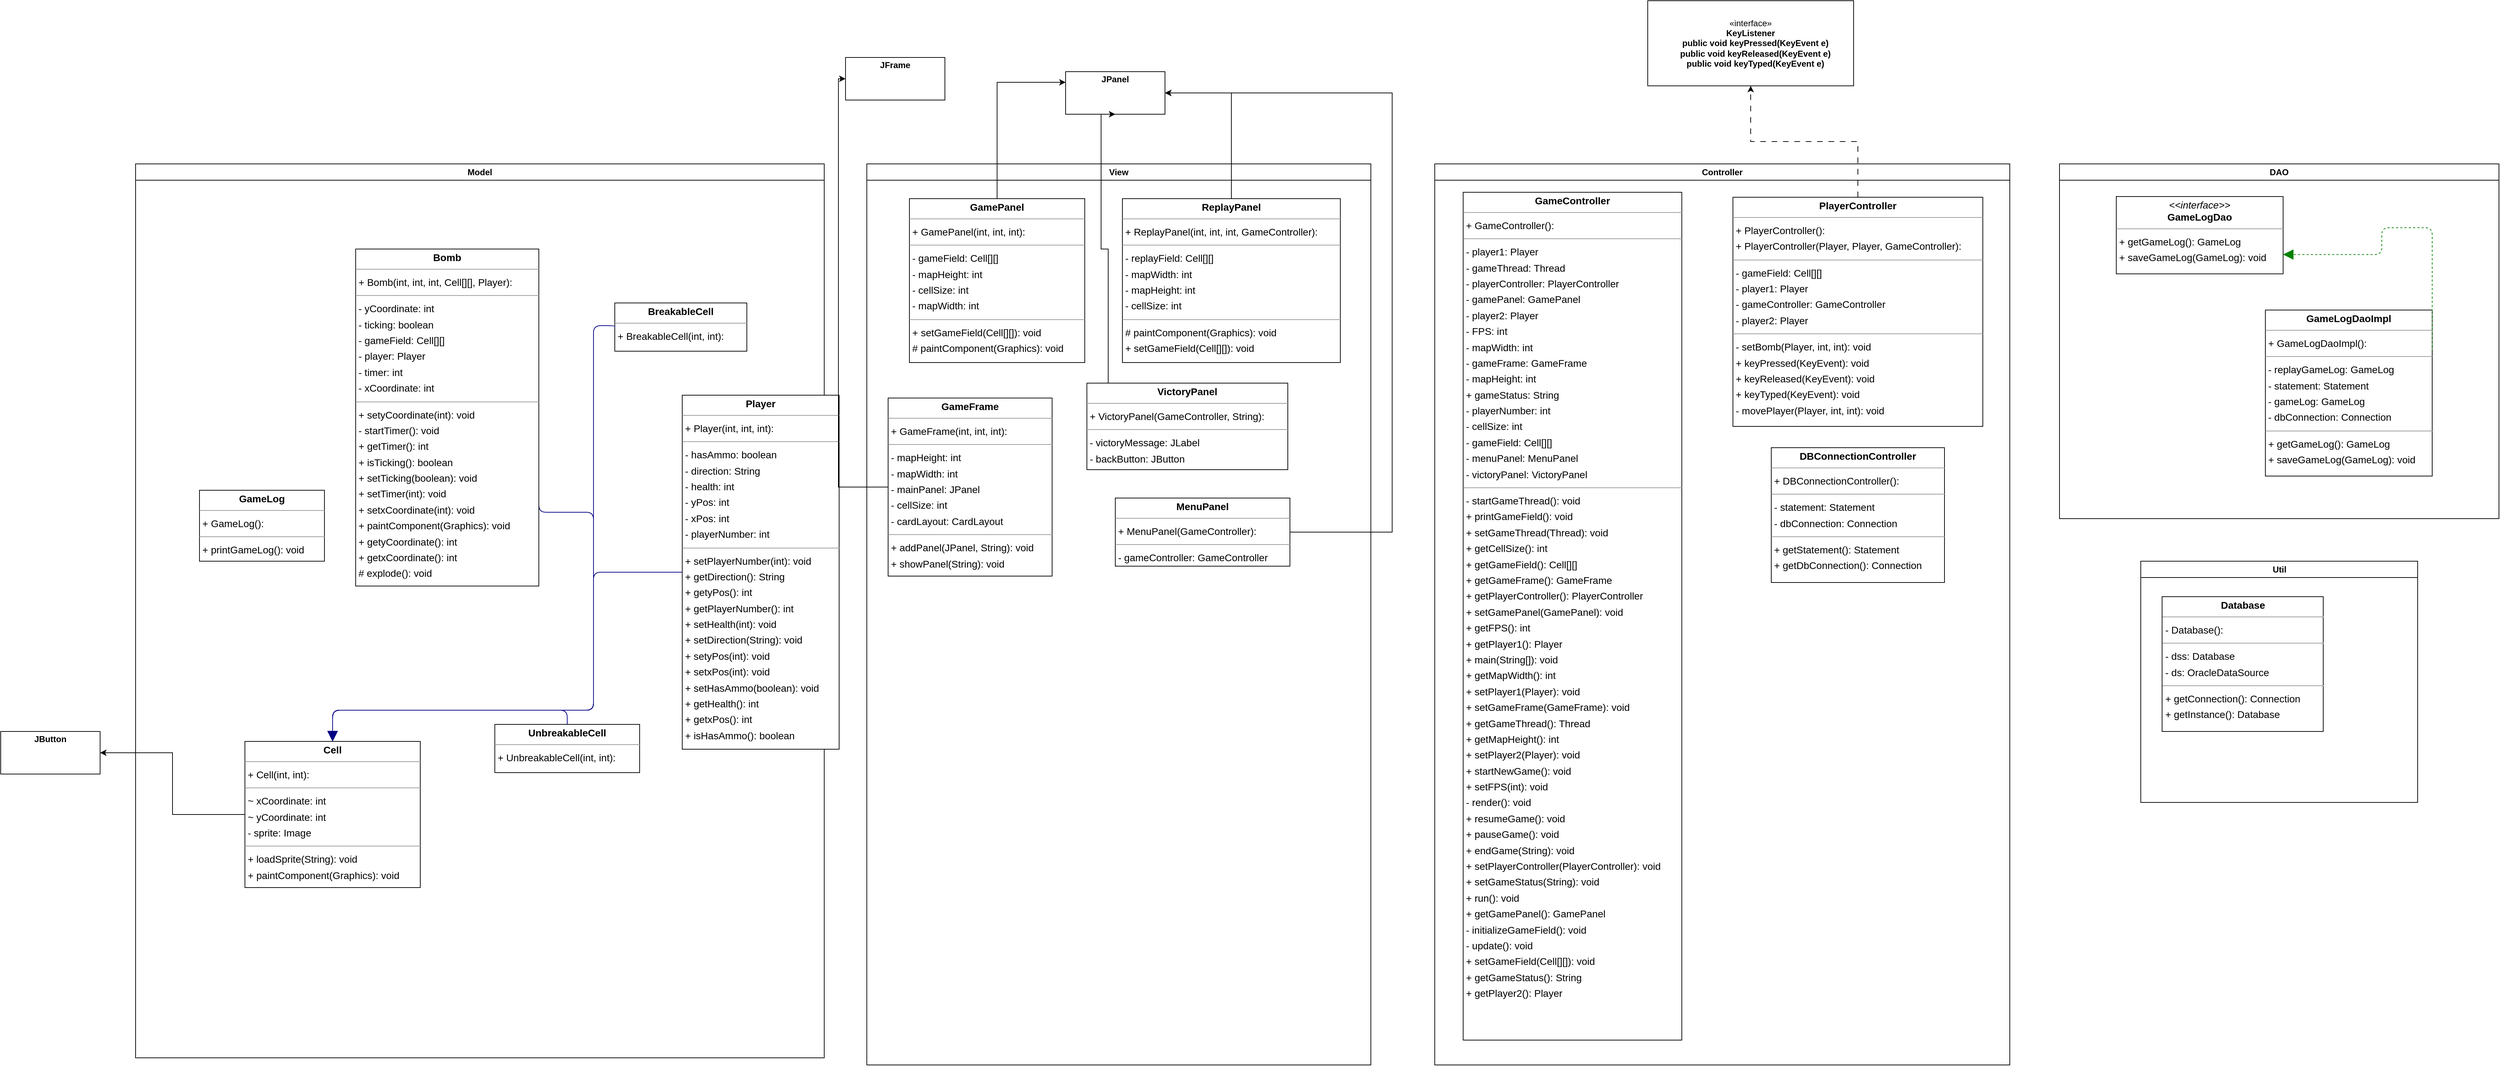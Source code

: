 <mxfile version="24.6.2" type="github">
  <diagram id="Bu6Lam7aKFqWhQBKkHUC" name="Seite-1">
    <mxGraphModel dx="5985" dy="2245" grid="1" gridSize="10" guides="1" tooltips="1" connect="1" arrows="1" fold="1" page="0" pageScale="1" pageWidth="827" pageHeight="1169" background="none" math="0" shadow="0">
      <root>
        <mxCell id="0" />
        <mxCell id="1" parent="0" />
        <mxCell id="NOHZJtmHs7OVtUt74dhB-2" value="Controller" style="swimlane;whiteSpace=wrap;html=1;" parent="1" vertex="1">
          <mxGeometry x="-260" y="100" width="810" height="1270" as="geometry" />
        </mxCell>
        <mxCell id="node14" value="&lt;p style=&quot;margin:0px;margin-top:4px;text-align:center;&quot;&gt;&lt;b&gt;GameController&lt;/b&gt;&lt;/p&gt;&lt;hr size=&quot;1&quot;/&gt;&lt;p style=&quot;margin:0 0 0 4px;line-height:1.6;&quot;&gt;+ GameController(): &lt;/p&gt;&lt;hr size=&quot;1&quot;/&gt;&lt;p style=&quot;margin:0 0 0 4px;line-height:1.6;&quot;&gt;- player1: Player&lt;br/&gt;- gameThread: Thread&lt;br/&gt;- playerController: PlayerController&lt;br/&gt;- gamePanel: GamePanel&lt;br/&gt;- player2: Player&lt;br/&gt;- FPS: int&lt;br/&gt;- mapWidth: int&lt;br/&gt;- gameFrame: GameFrame&lt;br/&gt;- mapHeight: int&lt;br/&gt;+ gameStatus: String&lt;br/&gt;- playerNumber: int&lt;br/&gt;- cellSize: int&lt;br/&gt;- gameField: Cell[][]&lt;br/&gt;- menuPanel: MenuPanel&lt;br/&gt;- victoryPanel: VictoryPanel&lt;/p&gt;&lt;hr size=&quot;1&quot;/&gt;&lt;p style=&quot;margin:0 0 0 4px;line-height:1.6;&quot;&gt;- startGameThread(): void&lt;br/&gt;+ printGameField(): void&lt;br/&gt;+ setGameThread(Thread): void&lt;br/&gt;+ getCellSize(): int&lt;br/&gt;+ getGameField(): Cell[][]&lt;br/&gt;+ getGameFrame(): GameFrame&lt;br/&gt;+ getPlayerController(): PlayerController&lt;br/&gt;+ setGamePanel(GamePanel): void&lt;br/&gt;+ getFPS(): int&lt;br/&gt;+ getPlayer1(): Player&lt;br/&gt;+ main(String[]): void&lt;br/&gt;+ getMapWidth(): int&lt;br/&gt;+ setPlayer1(Player): void&lt;br/&gt;+ setGameFrame(GameFrame): void&lt;br/&gt;+ getGameThread(): Thread&lt;br/&gt;+ getMapHeight(): int&lt;br/&gt;+ setPlayer2(Player): void&lt;br/&gt;+ startNewGame(): void&lt;br/&gt;+ setFPS(int): void&lt;br/&gt;- render(): void&lt;br/&gt;+ resumeGame(): void&lt;br/&gt;+ pauseGame(): void&lt;br/&gt;+ endGame(String): void&lt;br/&gt;+ setPlayerController(PlayerController): void&lt;br/&gt;+ setGameStatus(String): void&lt;br/&gt;+ run(): void&lt;br/&gt;+ getGamePanel(): GamePanel&lt;br/&gt;- initializeGameField(): void&lt;br/&gt;- update(): void&lt;br/&gt;+ setGameField(Cell[][]): void&lt;br/&gt;+ getGameStatus(): String&lt;br/&gt;+ getPlayer2(): Player&lt;/p&gt;" style="verticalAlign=top;align=left;overflow=fill;fontSize=14;fontFamily=Helvetica;html=1;rounded=0;shadow=0;comic=0;labelBackgroundColor=none;strokeWidth=1;" parent="NOHZJtmHs7OVtUt74dhB-2" vertex="1">
          <mxGeometry x="40" y="40" width="308" height="1195" as="geometry" />
        </mxCell>
        <mxCell id="node5" value="&lt;p style=&quot;margin:0px;margin-top:4px;text-align:center;&quot;&gt;&lt;b&gt;PlayerController&lt;/b&gt;&lt;/p&gt;&lt;hr size=&quot;1&quot;/&gt;&lt;p style=&quot;margin:0 0 0 4px;line-height:1.6;&quot;&gt;+ PlayerController(): &lt;br/&gt;+ PlayerController(Player, Player, GameController): &lt;/p&gt;&lt;hr size=&quot;1&quot;/&gt;&lt;p style=&quot;margin:0 0 0 4px;line-height:1.6;&quot;&gt;- gameField: Cell[][]&lt;br/&gt;- player1: Player&lt;br/&gt;- gameController: GameController&lt;br/&gt;- player2: Player&lt;/p&gt;&lt;hr size=&quot;1&quot;/&gt;&lt;p style=&quot;margin:0 0 0 4px;line-height:1.6;&quot;&gt;- setBomb(Player, int, int): void&lt;br/&gt;+ keyPressed(KeyEvent): void&lt;br/&gt;+ keyReleased(KeyEvent): void&lt;br/&gt;+ keyTyped(KeyEvent): void&lt;br/&gt;- movePlayer(Player, int, int): void&lt;/p&gt;" style="verticalAlign=top;align=left;overflow=fill;fontSize=14;fontFamily=Helvetica;html=1;rounded=0;shadow=0;comic=0;labelBackgroundColor=none;strokeWidth=1;" parent="NOHZJtmHs7OVtUt74dhB-2" vertex="1">
          <mxGeometry x="420" y="47" width="352" height="323" as="geometry" />
        </mxCell>
        <mxCell id="node10" value="&lt;p style=&quot;margin:0px;margin-top:4px;text-align:center;&quot;&gt;&lt;b&gt;DBConnectionController&lt;/b&gt;&lt;/p&gt;&lt;hr size=&quot;1&quot;/&gt;&lt;p style=&quot;margin:0 0 0 4px;line-height:1.6;&quot;&gt;+ DBConnectionController(): &lt;/p&gt;&lt;hr size=&quot;1&quot;/&gt;&lt;p style=&quot;margin:0 0 0 4px;line-height:1.6;&quot;&gt;- statement: Statement&lt;br/&gt;- dbConnection: Connection&lt;/p&gt;&lt;hr size=&quot;1&quot;/&gt;&lt;p style=&quot;margin:0 0 0 4px;line-height:1.6;&quot;&gt;+ getStatement(): Statement&lt;br/&gt;+ getDbConnection(): Connection&lt;/p&gt;" style="verticalAlign=top;align=left;overflow=fill;fontSize=14;fontFamily=Helvetica;html=1;rounded=0;shadow=0;comic=0;labelBackgroundColor=none;strokeWidth=1;" parent="NOHZJtmHs7OVtUt74dhB-2" vertex="1">
          <mxGeometry x="474" y="400" width="244" height="190" as="geometry" />
        </mxCell>
        <mxCell id="NOHZJtmHs7OVtUt74dhB-11" value="View" style="swimlane;whiteSpace=wrap;html=1;" parent="1" vertex="1">
          <mxGeometry x="-1060" y="100" width="710" height="1270" as="geometry" />
        </mxCell>
        <mxCell id="node0" value="&lt;p style=&quot;margin:0px;margin-top:4px;text-align:center;&quot;&gt;&lt;b&gt;GamePanel&lt;/b&gt;&lt;/p&gt;&lt;hr size=&quot;1&quot;/&gt;&lt;p style=&quot;margin:0 0 0 4px;line-height:1.6;&quot;&gt;+ GamePanel(int, int, int): &lt;/p&gt;&lt;hr size=&quot;1&quot;/&gt;&lt;p style=&quot;margin:0 0 0 4px;line-height:1.6;&quot;&gt;- gameField: Cell[][]&lt;br/&gt;- mapHeight: int&lt;br/&gt;- cellSize: int&lt;br/&gt;- mapWidth: int&lt;/p&gt;&lt;hr size=&quot;1&quot;/&gt;&lt;p style=&quot;margin:0 0 0 4px;line-height:1.6;&quot;&gt;+ setGameField(Cell[][]): void&lt;br/&gt;# paintComponent(Graphics): void&lt;/p&gt;" style="verticalAlign=top;align=left;overflow=fill;fontSize=14;fontFamily=Helvetica;html=1;rounded=0;shadow=0;comic=0;labelBackgroundColor=none;strokeWidth=1;" parent="NOHZJtmHs7OVtUt74dhB-11" vertex="1">
          <mxGeometry x="60" y="49" width="247" height="231" as="geometry" />
        </mxCell>
        <mxCell id="node17" value="&lt;p style=&quot;margin:0px;margin-top:4px;text-align:center;&quot;&gt;&lt;b&gt;ReplayPanel&lt;/b&gt;&lt;/p&gt;&lt;hr size=&quot;1&quot;/&gt;&lt;p style=&quot;margin:0 0 0 4px;line-height:1.6;&quot;&gt;+ ReplayPanel(int, int, int, GameController): &lt;/p&gt;&lt;hr size=&quot;1&quot;/&gt;&lt;p style=&quot;margin:0 0 0 4px;line-height:1.6;&quot;&gt;- replayField: Cell[][]&lt;br/&gt;- mapWidth: int&lt;br/&gt;- mapHeight: int&lt;br/&gt;- cellSize: int&lt;/p&gt;&lt;hr size=&quot;1&quot;/&gt;&lt;p style=&quot;margin:0 0 0 4px;line-height:1.6;&quot;&gt;# paintComponent(Graphics): void&lt;br/&gt;+ setGameField(Cell[][]): void&lt;/p&gt;" style="verticalAlign=top;align=left;overflow=fill;fontSize=14;fontFamily=Helvetica;html=1;rounded=0;shadow=0;comic=0;labelBackgroundColor=none;strokeWidth=1;" parent="NOHZJtmHs7OVtUt74dhB-11" vertex="1">
          <mxGeometry x="360" y="49" width="307" height="231" as="geometry" />
        </mxCell>
        <mxCell id="node9" value="&lt;p style=&quot;margin:0px;margin-top:4px;text-align:center;&quot;&gt;&lt;b&gt;GameFrame&lt;/b&gt;&lt;/p&gt;&lt;hr size=&quot;1&quot;/&gt;&lt;p style=&quot;margin:0 0 0 4px;line-height:1.6;&quot;&gt;+ GameFrame(int, int, int): &lt;/p&gt;&lt;hr size=&quot;1&quot;/&gt;&lt;p style=&quot;margin:0 0 0 4px;line-height:1.6;&quot;&gt;- mapHeight: int&lt;br/&gt;- mapWidth: int&lt;br/&gt;- mainPanel: JPanel&lt;br/&gt;- cellSize: int&lt;br/&gt;- cardLayout: CardLayout&lt;/p&gt;&lt;hr size=&quot;1&quot;/&gt;&lt;p style=&quot;margin:0 0 0 4px;line-height:1.6;&quot;&gt;+ addPanel(JPanel, String): void&lt;br/&gt;+ showPanel(String): void&lt;/p&gt;" style="verticalAlign=top;align=left;overflow=fill;fontSize=14;fontFamily=Helvetica;html=1;rounded=0;shadow=0;comic=0;labelBackgroundColor=none;strokeWidth=1;" parent="NOHZJtmHs7OVtUt74dhB-11" vertex="1">
          <mxGeometry x="30" y="330" width="231" height="251" as="geometry" />
        </mxCell>
        <mxCell id="node2" value="&lt;p style=&quot;margin:0px;margin-top:4px;text-align:center;&quot;&gt;&lt;b&gt;VictoryPanel&lt;/b&gt;&lt;/p&gt;&lt;hr size=&quot;1&quot;/&gt;&lt;p style=&quot;margin:0 0 0 4px;line-height:1.6;&quot;&gt;+ VictoryPanel(GameController, String): &lt;/p&gt;&lt;hr size=&quot;1&quot;/&gt;&lt;p style=&quot;margin:0 0 0 4px;line-height:1.6;&quot;&gt;- victoryMessage: JLabel&lt;br/&gt;- backButton: JButton&lt;/p&gt;" style="verticalAlign=top;align=left;overflow=fill;fontSize=14;fontFamily=Helvetica;html=1;rounded=0;shadow=0;comic=0;labelBackgroundColor=none;strokeWidth=1;" parent="NOHZJtmHs7OVtUt74dhB-11" vertex="1">
          <mxGeometry x="310" y="309" width="283" height="122" as="geometry" />
        </mxCell>
        <mxCell id="node16" value="&lt;p style=&quot;margin:0px;margin-top:4px;text-align:center;&quot;&gt;&lt;b&gt;MenuPanel&lt;/b&gt;&lt;/p&gt;&lt;hr size=&quot;1&quot;/&gt;&lt;p style=&quot;margin:0 0 0 4px;line-height:1.6;&quot;&gt;+ MenuPanel(GameController): &lt;/p&gt;&lt;hr size=&quot;1&quot;/&gt;&lt;p style=&quot;margin:0 0 0 4px;line-height:1.6;&quot;&gt;- gameController: GameController&lt;/p&gt;" style="verticalAlign=top;align=left;overflow=fill;fontSize=14;fontFamily=Helvetica;html=1;rounded=0;shadow=0;comic=0;labelBackgroundColor=none;strokeWidth=1;" parent="NOHZJtmHs7OVtUt74dhB-11" vertex="1">
          <mxGeometry x="350" y="471" width="246" height="96" as="geometry" />
        </mxCell>
        <mxCell id="NOHZJtmHs7OVtUt74dhB-12" value="Model" style="swimlane;whiteSpace=wrap;html=1;" parent="1" vertex="1">
          <mxGeometry x="-2090" y="100" width="970" height="1260" as="geometry" />
        </mxCell>
        <mxCell id="node4" value="&lt;p style=&quot;margin:0px;margin-top:4px;text-align:center;&quot;&gt;&lt;b&gt;BreakableCell&lt;/b&gt;&lt;/p&gt;&lt;hr size=&quot;1&quot;/&gt;&lt;p style=&quot;margin:0 0 0 4px;line-height:1.6;&quot;&gt;+ BreakableCell(int, int): &lt;/p&gt;" style="verticalAlign=top;align=left;overflow=fill;fontSize=14;fontFamily=Helvetica;html=1;rounded=0;shadow=0;comic=0;labelBackgroundColor=none;strokeWidth=1;" parent="NOHZJtmHs7OVtUt74dhB-12" vertex="1">
          <mxGeometry x="675" y="196" width="186" height="68" as="geometry" />
        </mxCell>
        <mxCell id="node7" value="&lt;p style=&quot;margin:0px;margin-top:4px;text-align:center;&quot;&gt;&lt;b&gt;Cell&lt;/b&gt;&lt;/p&gt;&lt;hr size=&quot;1&quot;/&gt;&lt;p style=&quot;margin:0 0 0 4px;line-height:1.6;&quot;&gt;+ Cell(int, int): &lt;/p&gt;&lt;hr size=&quot;1&quot;/&gt;&lt;p style=&quot;margin:0 0 0 4px;line-height:1.6;&quot;&gt;~ xCoordinate: int&lt;br/&gt;~ yCoordinate: int&lt;br/&gt;- sprite: Image&lt;/p&gt;&lt;hr size=&quot;1&quot;/&gt;&lt;p style=&quot;margin:0 0 0 4px;line-height:1.6;&quot;&gt;+ loadSprite(String): void&lt;br/&gt;+ paintComponent(Graphics): void&lt;/p&gt;" style="verticalAlign=top;align=left;overflow=fill;fontSize=14;fontFamily=Helvetica;html=1;rounded=0;shadow=0;comic=0;labelBackgroundColor=none;strokeWidth=1;" parent="NOHZJtmHs7OVtUt74dhB-12" vertex="1">
          <mxGeometry x="154" y="814" width="247" height="206" as="geometry" />
        </mxCell>
        <mxCell id="node12" value="&lt;p style=&quot;margin:0px;margin-top:4px;text-align:center;&quot;&gt;&lt;b&gt;Player&lt;/b&gt;&lt;/p&gt;&lt;hr size=&quot;1&quot;/&gt;&lt;p style=&quot;margin:0 0 0 4px;line-height:1.6;&quot;&gt;+ Player(int, int, int): &lt;/p&gt;&lt;hr size=&quot;1&quot;/&gt;&lt;p style=&quot;margin:0 0 0 4px;line-height:1.6;&quot;&gt;- hasAmmo: boolean&lt;br/&gt;- direction: String&lt;br/&gt;- health: int&lt;br/&gt;- yPos: int&lt;br/&gt;- xPos: int&lt;br/&gt;- playerNumber: int&lt;/p&gt;&lt;hr size=&quot;1&quot;/&gt;&lt;p style=&quot;margin:0 0 0 4px;line-height:1.6;&quot;&gt;+ setPlayerNumber(int): void&lt;br/&gt;+ getDirection(): String&lt;br/&gt;+ getyPos(): int&lt;br/&gt;+ getPlayerNumber(): int&lt;br/&gt;+ setHealth(int): void&lt;br/&gt;+ setDirection(String): void&lt;br/&gt;+ setyPos(int): void&lt;br/&gt;+ setxPos(int): void&lt;br/&gt;+ setHasAmmo(boolean): void&lt;br/&gt;+ getHealth(): int&lt;br/&gt;+ getxPos(): int&lt;br/&gt;+ isHasAmmo(): boolean&lt;/p&gt;" style="verticalAlign=top;align=left;overflow=fill;fontSize=14;fontFamily=Helvetica;html=1;rounded=0;shadow=0;comic=0;labelBackgroundColor=none;strokeWidth=1;" parent="NOHZJtmHs7OVtUt74dhB-12" vertex="1">
          <mxGeometry x="770" y="326" width="221" height="499" as="geometry" />
        </mxCell>
        <mxCell id="node15" value="&lt;p style=&quot;margin:0px;margin-top:4px;text-align:center;&quot;&gt;&lt;b&gt;UnbreakableCell&lt;/b&gt;&lt;/p&gt;&lt;hr size=&quot;1&quot;/&gt;&lt;p style=&quot;margin:0 0 0 4px;line-height:1.6;&quot;&gt;+ UnbreakableCell(int, int): &lt;/p&gt;" style="verticalAlign=top;align=left;overflow=fill;fontSize=14;fontFamily=Helvetica;html=1;rounded=0;shadow=0;comic=0;labelBackgroundColor=none;strokeWidth=1;" parent="NOHZJtmHs7OVtUt74dhB-12" vertex="1">
          <mxGeometry x="506" y="790" width="204" height="68" as="geometry" />
        </mxCell>
        <mxCell id="edge0" value="" style="html=1;rounded=1;edgeStyle=orthogonalEdgeStyle;dashed=0;startArrow=none;endArrow=block;endSize=12;strokeColor=#000082;exitX=1.000;exitY=0.500;exitDx=0;exitDy=0;entryX=0.500;entryY=0.000;entryDx=0;entryDy=0;" parent="NOHZJtmHs7OVtUt74dhB-12" source="node13" target="node7" edge="1">
          <mxGeometry width="50" height="50" relative="1" as="geometry">
            <Array as="points">
              <mxPoint x="645" y="491" />
              <mxPoint x="645" y="770" />
              <mxPoint x="278" y="770" />
            </Array>
          </mxGeometry>
        </mxCell>
        <mxCell id="edge3" value="" style="html=1;rounded=1;edgeStyle=orthogonalEdgeStyle;dashed=0;startArrow=none;endArrow=block;endSize=12;strokeColor=#000082;exitX=0.000;exitY=0.500;exitDx=0;exitDy=0;entryX=0.500;entryY=0.000;entryDx=0;entryDy=0;" parent="NOHZJtmHs7OVtUt74dhB-12" source="node4" target="node7" edge="1">
          <mxGeometry width="50" height="50" relative="1" as="geometry">
            <Array as="points">
              <mxPoint x="645" y="228" />
              <mxPoint x="645" y="770" />
              <mxPoint x="278" y="770" />
            </Array>
          </mxGeometry>
        </mxCell>
        <mxCell id="edge4" value="" style="html=1;rounded=1;edgeStyle=orthogonalEdgeStyle;dashed=0;startArrow=none;endArrow=block;endSize=12;strokeColor=#000082;exitX=0.000;exitY=0.500;exitDx=0;exitDy=0;entryX=0.500;entryY=0.000;entryDx=0;entryDy=0;" parent="NOHZJtmHs7OVtUt74dhB-12" source="node12" target="node7" edge="1">
          <mxGeometry width="50" height="50" relative="1" as="geometry">
            <Array as="points">
              <mxPoint x="645" y="576" />
              <mxPoint x="645" y="770" />
              <mxPoint x="278" y="770" />
            </Array>
          </mxGeometry>
        </mxCell>
        <mxCell id="edge2" value="" style="html=1;rounded=1;edgeStyle=orthogonalEdgeStyle;dashed=0;startArrow=none;endArrow=block;endSize=12;strokeColor=#000082;exitX=0.500;exitY=0.001;exitDx=0;exitDy=0;entryX=0.500;entryY=0.000;entryDx=0;entryDy=0;" parent="NOHZJtmHs7OVtUt74dhB-12" source="node15" target="node7" edge="1">
          <mxGeometry width="50" height="50" relative="1" as="geometry">
            <Array as="points">
              <mxPoint x="608" y="770" />
              <mxPoint x="278" y="770" />
            </Array>
          </mxGeometry>
        </mxCell>
        <mxCell id="node13" value="&lt;p style=&quot;margin:0px;margin-top:4px;text-align:center;&quot;&gt;&lt;b&gt;Bomb&lt;/b&gt;&lt;/p&gt;&lt;hr size=&quot;1&quot;/&gt;&lt;p style=&quot;margin:0 0 0 4px;line-height:1.6;&quot;&gt;+ Bomb(int, int, int, Cell[][], Player): &lt;/p&gt;&lt;hr size=&quot;1&quot;/&gt;&lt;p style=&quot;margin:0 0 0 4px;line-height:1.6;&quot;&gt;- yCoordinate: int&lt;br/&gt;- ticking: boolean&lt;br/&gt;- gameField: Cell[][]&lt;br/&gt;- player: Player&lt;br/&gt;- timer: int&lt;br/&gt;- xCoordinate: int&lt;/p&gt;&lt;hr size=&quot;1&quot;/&gt;&lt;p style=&quot;margin:0 0 0 4px;line-height:1.6;&quot;&gt;+ setyCoordinate(int): void&lt;br/&gt;- startTimer(): void&lt;br/&gt;+ getTimer(): int&lt;br/&gt;+ isTicking(): boolean&lt;br/&gt;+ setTicking(boolean): void&lt;br/&gt;+ setTimer(int): void&lt;br/&gt;+ setxCoordinate(int): void&lt;br/&gt;+ paintComponent(Graphics): void&lt;br/&gt;+ getyCoordinate(): int&lt;br/&gt;+ getxCoordinate(): int&lt;br/&gt;# explode(): void&lt;/p&gt;" style="verticalAlign=top;align=left;overflow=fill;fontSize=14;fontFamily=Helvetica;html=1;rounded=0;shadow=0;comic=0;labelBackgroundColor=none;strokeWidth=1;" parent="NOHZJtmHs7OVtUt74dhB-12" vertex="1">
          <mxGeometry x="310" y="120" width="258" height="475" as="geometry" />
        </mxCell>
        <mxCell id="node1" value="&lt;p style=&quot;margin:0px;margin-top:4px;text-align:center;&quot;&gt;&lt;b&gt;GameLog&lt;/b&gt;&lt;/p&gt;&lt;hr size=&quot;1&quot;/&gt;&lt;p style=&quot;margin:0 0 0 4px;line-height:1.6;&quot;&gt;+ GameLog(): &lt;/p&gt;&lt;hr size=&quot;1&quot;/&gt;&lt;p style=&quot;margin:0 0 0 4px;line-height:1.6;&quot;&gt;+ printGameLog(): void&lt;/p&gt;" style="verticalAlign=top;align=left;overflow=fill;fontSize=14;fontFamily=Helvetica;html=1;rounded=0;shadow=0;comic=0;labelBackgroundColor=none;strokeWidth=1;" parent="NOHZJtmHs7OVtUt74dhB-12" vertex="1">
          <mxGeometry x="90" y="460" width="176" height="100" as="geometry" />
        </mxCell>
        <mxCell id="NOHZJtmHs7OVtUt74dhB-13" value="DAO" style="swimlane;whiteSpace=wrap;html=1;" parent="1" vertex="1">
          <mxGeometry x="620" y="100" width="619" height="500" as="geometry" />
        </mxCell>
        <mxCell id="node3" value="&lt;p style=&quot;margin:0px;margin-top:4px;text-align:center;&quot;&gt;&lt;b&gt;GameLogDaoImpl&lt;/b&gt;&lt;/p&gt;&lt;hr size=&quot;1&quot;/&gt;&lt;p style=&quot;margin:0 0 0 4px;line-height:1.6;&quot;&gt;+ GameLogDaoImpl(): &lt;/p&gt;&lt;hr size=&quot;1&quot;/&gt;&lt;p style=&quot;margin:0 0 0 4px;line-height:1.6;&quot;&gt;- replayGameLog: GameLog&lt;br/&gt;- statement: Statement&lt;br/&gt;- gameLog: GameLog&lt;br/&gt;- dbConnection: Connection&lt;/p&gt;&lt;hr size=&quot;1&quot;/&gt;&lt;p style=&quot;margin:0 0 0 4px;line-height:1.6;&quot;&gt;+ getGameLog(): GameLog&lt;br/&gt;+ saveGameLog(GameLog): void&lt;/p&gt;" style="verticalAlign=top;align=left;overflow=fill;fontSize=14;fontFamily=Helvetica;html=1;rounded=0;shadow=0;comic=0;labelBackgroundColor=none;strokeWidth=1;" parent="NOHZJtmHs7OVtUt74dhB-13" vertex="1">
          <mxGeometry x="290" y="206" width="235" height="234" as="geometry" />
        </mxCell>
        <mxCell id="node6" value="&lt;p style=&quot;margin:0px;margin-top:4px;text-align:center;&quot;&gt;&lt;i&gt;&amp;lt;&amp;lt;interface&amp;gt;&amp;gt;&lt;/i&gt;&lt;br/&gt;&lt;b&gt;GameLogDao&lt;/b&gt;&lt;/p&gt;&lt;hr size=&quot;1&quot;/&gt;&lt;p style=&quot;margin:0 0 0 4px;line-height:1.6;&quot;&gt;+ getGameLog(): GameLog&lt;br/&gt;+ saveGameLog(GameLog): void&lt;/p&gt;" style="verticalAlign=top;align=left;overflow=fill;fontSize=14;fontFamily=Helvetica;html=1;rounded=0;shadow=0;comic=0;labelBackgroundColor=none;strokeWidth=1;" parent="NOHZJtmHs7OVtUt74dhB-13" vertex="1">
          <mxGeometry x="80" y="46" width="235" height="109" as="geometry" />
        </mxCell>
        <mxCell id="edge1" value="" style="html=1;rounded=1;edgeStyle=orthogonalEdgeStyle;dashed=1;startArrow=none;endArrow=block;endSize=12;strokeColor=#008200;exitX=1.000;exitY=0.156;exitDx=0;exitDy=0;entryX=1;entryY=0.75;entryDx=0;entryDy=0;" parent="NOHZJtmHs7OVtUt74dhB-13" target="node6" edge="1">
          <mxGeometry width="50" height="50" relative="1" as="geometry">
            <Array as="points">
              <mxPoint x="525" y="90" />
              <mxPoint x="454" y="90" />
              <mxPoint x="454" y="128" />
            </Array>
            <mxPoint x="525" y="261.916" as="sourcePoint" />
            <mxPoint x="210" y="178" as="targetPoint" />
          </mxGeometry>
        </mxCell>
        <mxCell id="NOHZJtmHs7OVtUt74dhB-14" value="Util" style="swimlane;whiteSpace=wrap;html=1;startSize=23;" parent="1" vertex="1">
          <mxGeometry x="734.5" y="660" width="390" height="340" as="geometry" />
        </mxCell>
        <mxCell id="node11" value="&lt;p style=&quot;margin:0px;margin-top:4px;text-align:center;&quot;&gt;&lt;b&gt;Database&lt;/b&gt;&lt;/p&gt;&lt;hr size=&quot;1&quot;/&gt;&lt;p style=&quot;margin:0 0 0 4px;line-height:1.6;&quot;&gt;- Database(): &lt;/p&gt;&lt;hr size=&quot;1&quot;/&gt;&lt;p style=&quot;margin:0 0 0 4px;line-height:1.6;&quot;&gt;- dss: Database&lt;br/&gt;- ds: OracleDataSource&lt;/p&gt;&lt;hr size=&quot;1&quot;/&gt;&lt;p style=&quot;margin:0 0 0 4px;line-height:1.6;&quot;&gt;+ getConnection(): Connection&lt;br/&gt;+ getInstance(): Database&lt;/p&gt;" style="verticalAlign=top;align=left;overflow=fill;fontSize=14;fontFamily=Helvetica;html=1;rounded=0;shadow=0;comic=0;labelBackgroundColor=none;strokeWidth=1;" parent="NOHZJtmHs7OVtUt74dhB-14" vertex="1">
          <mxGeometry x="30" y="50" width="227" height="190" as="geometry" />
        </mxCell>
        <mxCell id="NOHZJtmHs7OVtUt74dhB-17" value="«interface»&lt;br&gt;&lt;b&gt;KeyListener&lt;/b&gt;&lt;div&gt;&lt;div style=&quot;&quot;&gt;&lt;b&gt;&amp;nbsp; &amp;nbsp; public void keyPressed(KeyEvent e)&lt;/b&gt;&lt;/div&gt;&lt;div&gt;&lt;b&gt;&amp;nbsp; &amp;nbsp; public void keyReleased(KeyEvent e)&lt;/b&gt;&lt;/div&gt;&lt;div&gt;&lt;b&gt;&amp;nbsp; &amp;nbsp; public void keyTyped(KeyEvent e)&lt;/b&gt;&lt;/div&gt;&lt;/div&gt;" style="html=1;whiteSpace=wrap;" parent="1" vertex="1">
          <mxGeometry x="40" y="-130" width="290" height="120" as="geometry" />
        </mxCell>
        <mxCell id="NOHZJtmHs7OVtUt74dhB-18" style="edgeStyle=orthogonalEdgeStyle;rounded=0;orthogonalLoop=1;jettySize=auto;html=1;dashed=1;dashPattern=8 8;" parent="1" source="node5" target="NOHZJtmHs7OVtUt74dhB-17" edge="1">
          <mxGeometry relative="1" as="geometry" />
        </mxCell>
        <mxCell id="NOHZJtmHs7OVtUt74dhB-19" value="&lt;p style=&quot;margin:0px;margin-top:4px;text-align:center;&quot;&gt;&lt;b&gt;JPanel&lt;/b&gt;&lt;/p&gt;" style="verticalAlign=top;align=left;overflow=fill;html=1;whiteSpace=wrap;" parent="1" vertex="1">
          <mxGeometry x="-780" y="-30" width="140" height="60" as="geometry" />
        </mxCell>
        <mxCell id="NOHZJtmHs7OVtUt74dhB-20" style="edgeStyle=orthogonalEdgeStyle;rounded=0;orthogonalLoop=1;jettySize=auto;html=1;entryX=1;entryY=0.5;entryDx=0;entryDy=0;" parent="1" source="node17" target="NOHZJtmHs7OVtUt74dhB-19" edge="1">
          <mxGeometry relative="1" as="geometry" />
        </mxCell>
        <mxCell id="NOHZJtmHs7OVtUt74dhB-21" style="edgeStyle=orthogonalEdgeStyle;rounded=0;orthogonalLoop=1;jettySize=auto;html=1;entryX=0;entryY=0.25;entryDx=0;entryDy=0;" parent="1" source="node0" target="NOHZJtmHs7OVtUt74dhB-19" edge="1">
          <mxGeometry relative="1" as="geometry" />
        </mxCell>
        <mxCell id="NOHZJtmHs7OVtUt74dhB-22" style="edgeStyle=orthogonalEdgeStyle;rounded=0;orthogonalLoop=1;jettySize=auto;html=1;entryX=0.5;entryY=1;entryDx=0;entryDy=0;" parent="1" source="node2" target="NOHZJtmHs7OVtUt74dhB-19" edge="1">
          <mxGeometry relative="1" as="geometry">
            <Array as="points">
              <mxPoint x="-720" y="220" />
              <mxPoint x="-730" y="220" />
              <mxPoint x="-730" y="30" />
            </Array>
          </mxGeometry>
        </mxCell>
        <mxCell id="NOHZJtmHs7OVtUt74dhB-23" style="edgeStyle=orthogonalEdgeStyle;rounded=0;orthogonalLoop=1;jettySize=auto;html=1;entryX=1;entryY=0.5;entryDx=0;entryDy=0;" parent="1" source="node16" target="NOHZJtmHs7OVtUt74dhB-19" edge="1">
          <mxGeometry relative="1" as="geometry">
            <Array as="points">
              <mxPoint x="-320" y="619" />
              <mxPoint x="-320" />
            </Array>
          </mxGeometry>
        </mxCell>
        <mxCell id="NOHZJtmHs7OVtUt74dhB-25" value="&lt;p style=&quot;margin:0px;margin-top:4px;text-align:center;&quot;&gt;&lt;b&gt;JFrame&lt;/b&gt;&lt;/p&gt;" style="verticalAlign=top;align=left;overflow=fill;html=1;whiteSpace=wrap;" parent="1" vertex="1">
          <mxGeometry x="-1090" y="-50" width="140" height="60" as="geometry" />
        </mxCell>
        <mxCell id="NOHZJtmHs7OVtUt74dhB-26" style="edgeStyle=orthogonalEdgeStyle;rounded=0;orthogonalLoop=1;jettySize=auto;html=1;" parent="1" source="node9" target="NOHZJtmHs7OVtUt74dhB-25" edge="1">
          <mxGeometry relative="1" as="geometry">
            <Array as="points">
              <mxPoint x="-1100" y="555" />
              <mxPoint x="-1100" y="-20" />
            </Array>
          </mxGeometry>
        </mxCell>
        <mxCell id="NOHZJtmHs7OVtUt74dhB-27" value="&lt;p style=&quot;margin:0px;margin-top:4px;text-align:center;&quot;&gt;&lt;b&gt;JButton&lt;/b&gt;&lt;/p&gt;" style="verticalAlign=top;align=left;overflow=fill;html=1;whiteSpace=wrap;" parent="1" vertex="1">
          <mxGeometry x="-2280" y="900" width="140" height="60" as="geometry" />
        </mxCell>
        <mxCell id="NOHZJtmHs7OVtUt74dhB-28" style="edgeStyle=orthogonalEdgeStyle;rounded=0;orthogonalLoop=1;jettySize=auto;html=1;" parent="1" source="node7" target="NOHZJtmHs7OVtUt74dhB-27" edge="1">
          <mxGeometry relative="1" as="geometry" />
        </mxCell>
      </root>
    </mxGraphModel>
  </diagram>
</mxfile>
